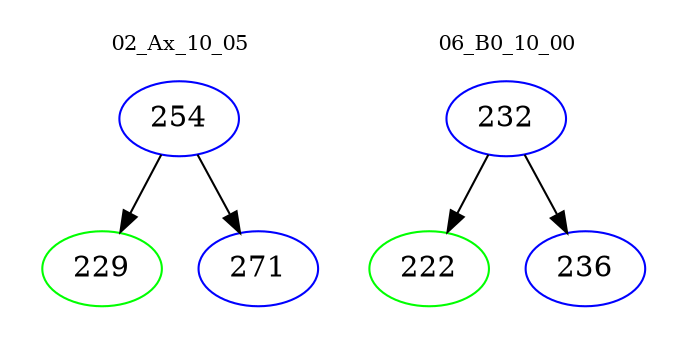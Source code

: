 digraph{
subgraph cluster_0 {
color = white
label = "02_Ax_10_05";
fontsize=10;
T0_254 [label="254", color="blue"]
T0_254 -> T0_229 [color="black"]
T0_229 [label="229", color="green"]
T0_254 -> T0_271 [color="black"]
T0_271 [label="271", color="blue"]
}
subgraph cluster_1 {
color = white
label = "06_B0_10_00";
fontsize=10;
T1_232 [label="232", color="blue"]
T1_232 -> T1_222 [color="black"]
T1_222 [label="222", color="green"]
T1_232 -> T1_236 [color="black"]
T1_236 [label="236", color="blue"]
}
}
